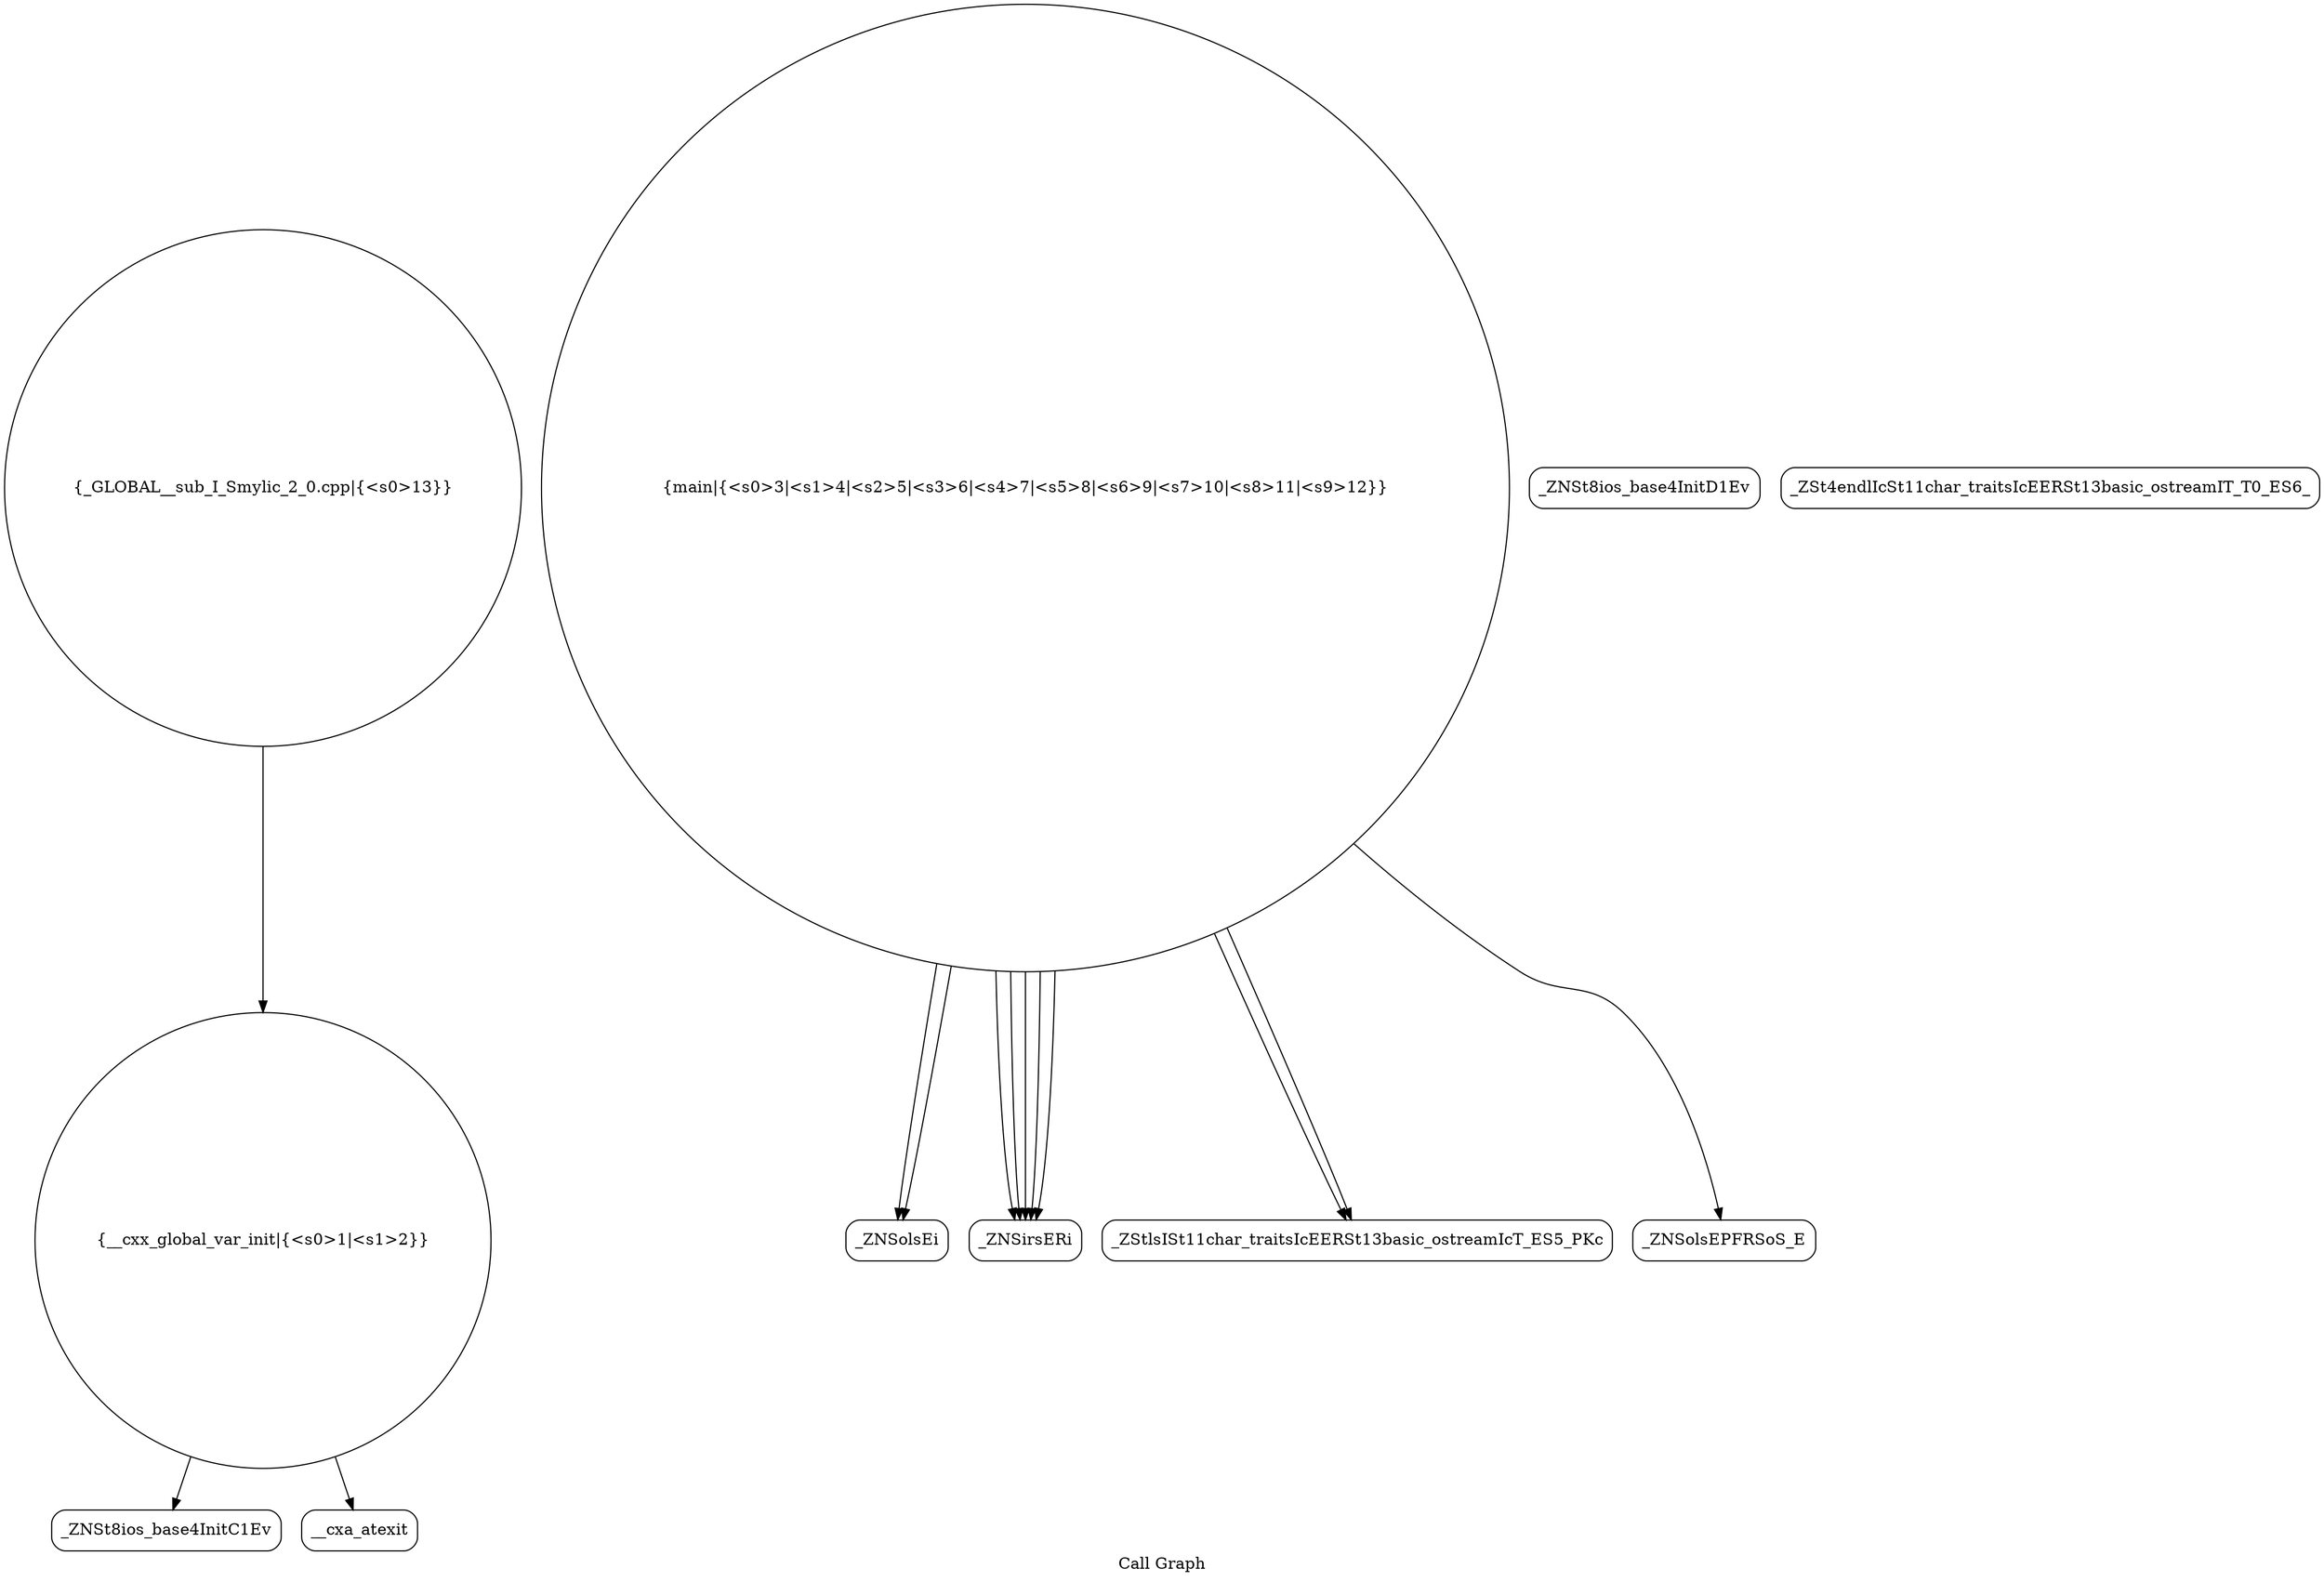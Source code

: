 digraph "Call Graph" {
	label="Call Graph";

	Node0x556ce62b76d0 [shape=record,shape=circle,label="{__cxx_global_var_init|{<s0>1|<s1>2}}"];
	Node0x556ce62b76d0:s0 -> Node0x556ce62b7b60[color=black];
	Node0x556ce62b76d0:s1 -> Node0x556ce62b7c60[color=black];
	Node0x556ce62b7e60 [shape=record,shape=Mrecord,label="{_ZNSolsEi}"];
	Node0x556ce62b7be0 [shape=record,shape=Mrecord,label="{_ZNSt8ios_base4InitD1Ev}"];
	Node0x556ce62b7f60 [shape=record,shape=Mrecord,label="{_ZSt4endlIcSt11char_traitsIcEERSt13basic_ostreamIT_T0_ES6_}"];
	Node0x556ce62b7ce0 [shape=record,shape=circle,label="{main|{<s0>3|<s1>4|<s2>5|<s3>6|<s4>7|<s5>8|<s6>9|<s7>10|<s8>11|<s9>12}}"];
	Node0x556ce62b7ce0:s0 -> Node0x556ce62b7d60[color=black];
	Node0x556ce62b7ce0:s1 -> Node0x556ce62b7d60[color=black];
	Node0x556ce62b7ce0:s2 -> Node0x556ce62b7d60[color=black];
	Node0x556ce62b7ce0:s3 -> Node0x556ce62b7d60[color=black];
	Node0x556ce62b7ce0:s4 -> Node0x556ce62b7d60[color=black];
	Node0x556ce62b7ce0:s5 -> Node0x556ce62b7de0[color=black];
	Node0x556ce62b7ce0:s6 -> Node0x556ce62b7e60[color=black];
	Node0x556ce62b7ce0:s7 -> Node0x556ce62b7de0[color=black];
	Node0x556ce62b7ce0:s8 -> Node0x556ce62b7e60[color=black];
	Node0x556ce62b7ce0:s9 -> Node0x556ce62b7ee0[color=black];
	Node0x556ce62b7de0 [shape=record,shape=Mrecord,label="{_ZStlsISt11char_traitsIcEERSt13basic_ostreamIcT_ES5_PKc}"];
	Node0x556ce62b7b60 [shape=record,shape=Mrecord,label="{_ZNSt8ios_base4InitC1Ev}"];
	Node0x556ce62b7ee0 [shape=record,shape=Mrecord,label="{_ZNSolsEPFRSoS_E}"];
	Node0x556ce62b7c60 [shape=record,shape=Mrecord,label="{__cxa_atexit}"];
	Node0x556ce62b7fe0 [shape=record,shape=circle,label="{_GLOBAL__sub_I_Smylic_2_0.cpp|{<s0>13}}"];
	Node0x556ce62b7fe0:s0 -> Node0x556ce62b76d0[color=black];
	Node0x556ce62b7d60 [shape=record,shape=Mrecord,label="{_ZNSirsERi}"];
}
